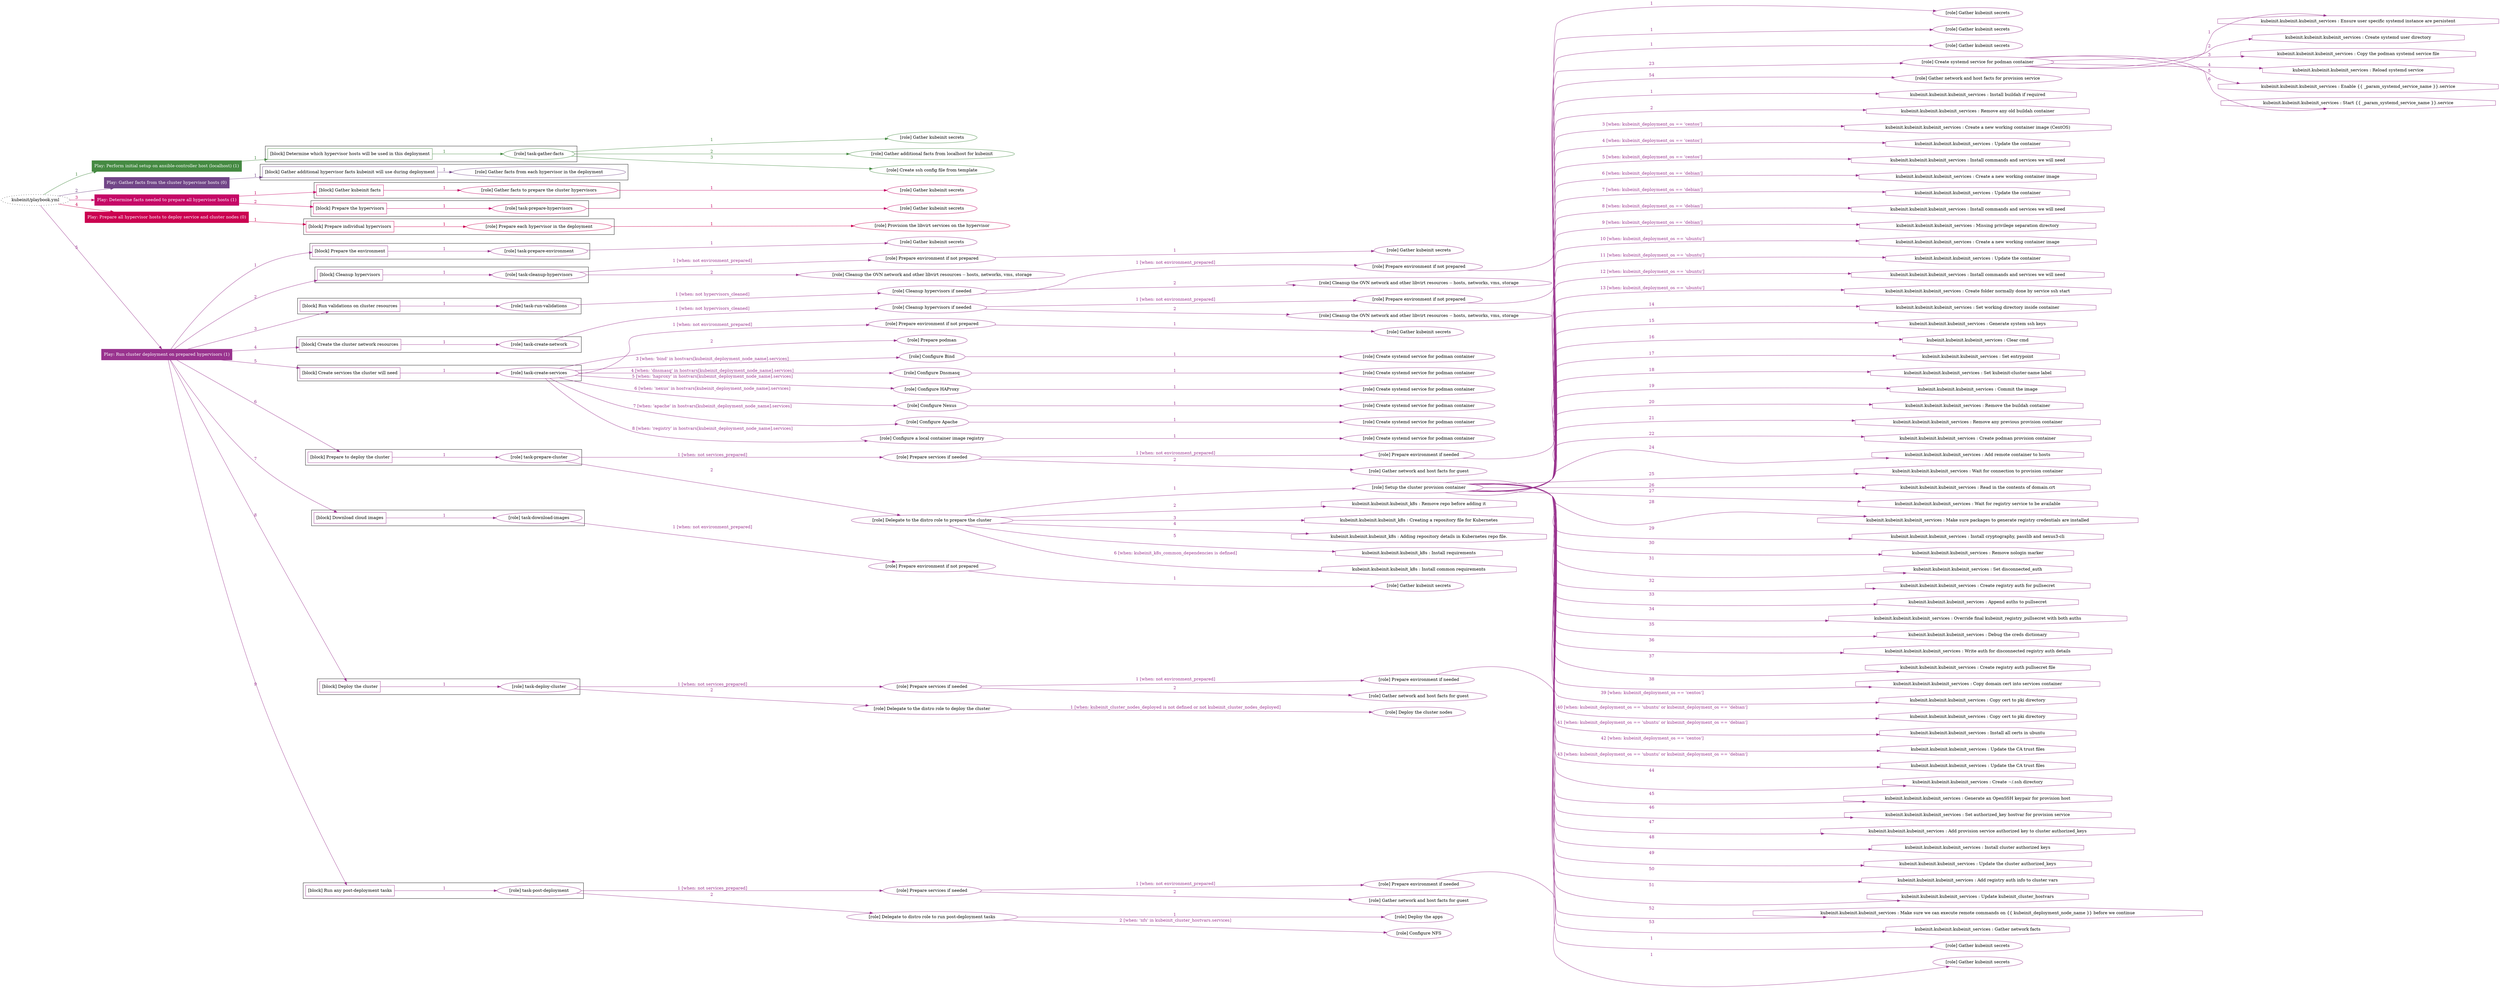 digraph {
	graph [concentrate=true ordering=in rankdir=LR ratio=fill]
	edge [esep=5 sep=10]
	"kubeinit/playbook.yml" [URL="/home/runner/work/kubeinit/kubeinit/kubeinit/playbook.yml" id=playbook_e2edeb5a style=dotted]
	play_bcfaa70c [label="Play: Perform initial setup on ansible-controller host (localhost) (1)" URL="/home/runner/work/kubeinit/kubeinit/kubeinit/playbook.yml" color="#458a42" fontcolor="#ffffff" id=play_bcfaa70c shape=box style=filled tooltip=localhost]
	"kubeinit/playbook.yml" -> play_bcfaa70c [label="1 " color="#458a42" fontcolor="#458a42" id=edge_9eb288ed labeltooltip="1 " tooltip="1 "]
	subgraph "Gather kubeinit secrets" {
		role_4c407be4 [label="[role] Gather kubeinit secrets" URL="/home/runner/.ansible/collections/ansible_collections/kubeinit/kubeinit/roles/kubeinit_prepare/tasks/build_hypervisors_group.yml" color="#458a42" id=role_4c407be4 tooltip="Gather kubeinit secrets"]
	}
	subgraph "Gather additional facts from localhost for kubeinit" {
		role_1c3f25b7 [label="[role] Gather additional facts from localhost for kubeinit" URL="/home/runner/.ansible/collections/ansible_collections/kubeinit/kubeinit/roles/kubeinit_prepare/tasks/build_hypervisors_group.yml" color="#458a42" id=role_1c3f25b7 tooltip="Gather additional facts from localhost for kubeinit"]
	}
	subgraph "Create ssh config file from template" {
		role_b4ddf4f2 [label="[role] Create ssh config file from template" URL="/home/runner/.ansible/collections/ansible_collections/kubeinit/kubeinit/roles/kubeinit_prepare/tasks/build_hypervisors_group.yml" color="#458a42" id=role_b4ddf4f2 tooltip="Create ssh config file from template"]
	}
	subgraph "task-gather-facts" {
		role_09d0ec08 [label="[role] task-gather-facts" URL="/home/runner/work/kubeinit/kubeinit/kubeinit/playbook.yml" color="#458a42" id=role_09d0ec08 tooltip="task-gather-facts"]
		role_09d0ec08 -> role_4c407be4 [label="1 " color="#458a42" fontcolor="#458a42" id=edge_c76483f2 labeltooltip="1 " tooltip="1 "]
		role_09d0ec08 -> role_1c3f25b7 [label="2 " color="#458a42" fontcolor="#458a42" id=edge_b0f9e54c labeltooltip="2 " tooltip="2 "]
		role_09d0ec08 -> role_b4ddf4f2 [label="3 " color="#458a42" fontcolor="#458a42" id=edge_49900875 labeltooltip="3 " tooltip="3 "]
	}
	subgraph "Play: Perform initial setup on ansible-controller host (localhost) (1)" {
		play_bcfaa70c -> block_2a217030 [label=1 color="#458a42" fontcolor="#458a42" id=edge_9aa6e06a labeltooltip=1 tooltip=1]
		subgraph cluster_block_2a217030 {
			block_2a217030 [label="[block] Determine which hypervisor hosts will be used in this deployment" URL="/home/runner/work/kubeinit/kubeinit/kubeinit/playbook.yml" color="#458a42" id=block_2a217030 labeltooltip="Determine which hypervisor hosts will be used in this deployment" shape=box tooltip="Determine which hypervisor hosts will be used in this deployment"]
			block_2a217030 -> role_09d0ec08 [label="1 " color="#458a42" fontcolor="#458a42" id=edge_aa5dd604 labeltooltip="1 " tooltip="1 "]
		}
	}
	play_b82b620b [label="Play: Gather facts from the cluster hypervisor hosts (0)" URL="/home/runner/work/kubeinit/kubeinit/kubeinit/playbook.yml" color="#714587" fontcolor="#ffffff" id=play_b82b620b shape=box style=filled tooltip="Play: Gather facts from the cluster hypervisor hosts (0)"]
	"kubeinit/playbook.yml" -> play_b82b620b [label="2 " color="#714587" fontcolor="#714587" id=edge_ef984d53 labeltooltip="2 " tooltip="2 "]
	subgraph "Gather facts from each hypervisor in the deployment" {
		role_f82deebd [label="[role] Gather facts from each hypervisor in the deployment" URL="/home/runner/work/kubeinit/kubeinit/kubeinit/playbook.yml" color="#714587" id=role_f82deebd tooltip="Gather facts from each hypervisor in the deployment"]
	}
	subgraph "Play: Gather facts from the cluster hypervisor hosts (0)" {
		play_b82b620b -> block_80916ab4 [label=1 color="#714587" fontcolor="#714587" id=edge_6407971c labeltooltip=1 tooltip=1]
		subgraph cluster_block_80916ab4 {
			block_80916ab4 [label="[block] Gather additional hypervisor facts kubeinit will use during deployment" URL="/home/runner/work/kubeinit/kubeinit/kubeinit/playbook.yml" color="#714587" id=block_80916ab4 labeltooltip="Gather additional hypervisor facts kubeinit will use during deployment" shape=box tooltip="Gather additional hypervisor facts kubeinit will use during deployment"]
			block_80916ab4 -> role_f82deebd [label="1 " color="#714587" fontcolor="#714587" id=edge_8d1a16a6 labeltooltip="1 " tooltip="1 "]
		}
	}
	play_cb41aabe [label="Play: Determine facts needed to prepare all hypervisor hosts (1)" URL="/home/runner/work/kubeinit/kubeinit/kubeinit/playbook.yml" color="#c50766" fontcolor="#ffffff" id=play_cb41aabe shape=box style=filled tooltip=localhost]
	"kubeinit/playbook.yml" -> play_cb41aabe [label="3 " color="#c50766" fontcolor="#c50766" id=edge_5cbdf4a1 labeltooltip="3 " tooltip="3 "]
	subgraph "Gather kubeinit secrets" {
		role_a64f4a68 [label="[role] Gather kubeinit secrets" URL="/home/runner/.ansible/collections/ansible_collections/kubeinit/kubeinit/roles/kubeinit_prepare/tasks/gather_kubeinit_facts.yml" color="#c50766" id=role_a64f4a68 tooltip="Gather kubeinit secrets"]
	}
	subgraph "Gather facts to prepare the cluster hypervisors" {
		role_33478a2d [label="[role] Gather facts to prepare the cluster hypervisors" URL="/home/runner/work/kubeinit/kubeinit/kubeinit/playbook.yml" color="#c50766" id=role_33478a2d tooltip="Gather facts to prepare the cluster hypervisors"]
		role_33478a2d -> role_a64f4a68 [label="1 " color="#c50766" fontcolor="#c50766" id=edge_5c3c873a labeltooltip="1 " tooltip="1 "]
	}
	subgraph "Gather kubeinit secrets" {
		role_00a1045e [label="[role] Gather kubeinit secrets" URL="/home/runner/.ansible/collections/ansible_collections/kubeinit/kubeinit/roles/kubeinit_prepare/tasks/gather_kubeinit_facts.yml" color="#c50766" id=role_00a1045e tooltip="Gather kubeinit secrets"]
	}
	subgraph "task-prepare-hypervisors" {
		role_57926470 [label="[role] task-prepare-hypervisors" URL="/home/runner/work/kubeinit/kubeinit/kubeinit/playbook.yml" color="#c50766" id=role_57926470 tooltip="task-prepare-hypervisors"]
		role_57926470 -> role_00a1045e [label="1 " color="#c50766" fontcolor="#c50766" id=edge_aaf532fe labeltooltip="1 " tooltip="1 "]
	}
	subgraph "Play: Determine facts needed to prepare all hypervisor hosts (1)" {
		play_cb41aabe -> block_5ac2e63d [label=1 color="#c50766" fontcolor="#c50766" id=edge_0da058e7 labeltooltip=1 tooltip=1]
		subgraph cluster_block_5ac2e63d {
			block_5ac2e63d [label="[block] Gather kubeinit facts" URL="/home/runner/work/kubeinit/kubeinit/kubeinit/playbook.yml" color="#c50766" id=block_5ac2e63d labeltooltip="Gather kubeinit facts" shape=box tooltip="Gather kubeinit facts"]
			block_5ac2e63d -> role_33478a2d [label="1 " color="#c50766" fontcolor="#c50766" id=edge_95fdee71 labeltooltip="1 " tooltip="1 "]
		}
		play_cb41aabe -> block_de993128 [label=2 color="#c50766" fontcolor="#c50766" id=edge_df65983e labeltooltip=2 tooltip=2]
		subgraph cluster_block_de993128 {
			block_de993128 [label="[block] Prepare the hypervisors" URL="/home/runner/work/kubeinit/kubeinit/kubeinit/playbook.yml" color="#c50766" id=block_de993128 labeltooltip="Prepare the hypervisors" shape=box tooltip="Prepare the hypervisors"]
			block_de993128 -> role_57926470 [label="1 " color="#c50766" fontcolor="#c50766" id=edge_531aae2a labeltooltip="1 " tooltip="1 "]
		}
	}
	play_a898d73a [label="Play: Prepare all hypervisor hosts to deploy service and cluster nodes (0)" URL="/home/runner/work/kubeinit/kubeinit/kubeinit/playbook.yml" color="#cb0150" fontcolor="#ffffff" id=play_a898d73a shape=box style=filled tooltip="Play: Prepare all hypervisor hosts to deploy service and cluster nodes (0)"]
	"kubeinit/playbook.yml" -> play_a898d73a [label="4 " color="#cb0150" fontcolor="#cb0150" id=edge_c170994d labeltooltip="4 " tooltip="4 "]
	subgraph "Provision the libvirt services on the hypervisor" {
		role_6715ce79 [label="[role] Provision the libvirt services on the hypervisor" URL="/home/runner/.ansible/collections/ansible_collections/kubeinit/kubeinit/roles/kubeinit_prepare/tasks/prepare_hypervisor.yml" color="#cb0150" id=role_6715ce79 tooltip="Provision the libvirt services on the hypervisor"]
	}
	subgraph "Prepare each hypervisor in the deployment" {
		role_acf80c25 [label="[role] Prepare each hypervisor in the deployment" URL="/home/runner/work/kubeinit/kubeinit/kubeinit/playbook.yml" color="#cb0150" id=role_acf80c25 tooltip="Prepare each hypervisor in the deployment"]
		role_acf80c25 -> role_6715ce79 [label="1 " color="#cb0150" fontcolor="#cb0150" id=edge_9b6b09a3 labeltooltip="1 " tooltip="1 "]
	}
	subgraph "Play: Prepare all hypervisor hosts to deploy service and cluster nodes (0)" {
		play_a898d73a -> block_edc33ce7 [label=1 color="#cb0150" fontcolor="#cb0150" id=edge_9bda95ce labeltooltip=1 tooltip=1]
		subgraph cluster_block_edc33ce7 {
			block_edc33ce7 [label="[block] Prepare individual hypervisors" URL="/home/runner/work/kubeinit/kubeinit/kubeinit/playbook.yml" color="#cb0150" id=block_edc33ce7 labeltooltip="Prepare individual hypervisors" shape=box tooltip="Prepare individual hypervisors"]
			block_edc33ce7 -> role_acf80c25 [label="1 " color="#cb0150" fontcolor="#cb0150" id=edge_6a89f639 labeltooltip="1 " tooltip="1 "]
		}
	}
	play_701673c8 [label="Play: Run cluster deployment on prepared hypervisors (1)" URL="/home/runner/work/kubeinit/kubeinit/kubeinit/playbook.yml" color="#99338e" fontcolor="#ffffff" id=play_701673c8 shape=box style=filled tooltip=localhost]
	"kubeinit/playbook.yml" -> play_701673c8 [label="5 " color="#99338e" fontcolor="#99338e" id=edge_308091d0 labeltooltip="5 " tooltip="5 "]
	subgraph "Gather kubeinit secrets" {
		role_4bbf46a7 [label="[role] Gather kubeinit secrets" URL="/home/runner/.ansible/collections/ansible_collections/kubeinit/kubeinit/roles/kubeinit_prepare/tasks/gather_kubeinit_facts.yml" color="#99338e" id=role_4bbf46a7 tooltip="Gather kubeinit secrets"]
	}
	subgraph "task-prepare-environment" {
		role_67240aa5 [label="[role] task-prepare-environment" URL="/home/runner/work/kubeinit/kubeinit/kubeinit/playbook.yml" color="#99338e" id=role_67240aa5 tooltip="task-prepare-environment"]
		role_67240aa5 -> role_4bbf46a7 [label="1 " color="#99338e" fontcolor="#99338e" id=edge_1002b25c labeltooltip="1 " tooltip="1 "]
	}
	subgraph "Gather kubeinit secrets" {
		role_ecf33dc9 [label="[role] Gather kubeinit secrets" URL="/home/runner/.ansible/collections/ansible_collections/kubeinit/kubeinit/roles/kubeinit_prepare/tasks/gather_kubeinit_facts.yml" color="#99338e" id=role_ecf33dc9 tooltip="Gather kubeinit secrets"]
	}
	subgraph "Prepare environment if not prepared" {
		role_a60e40bb [label="[role] Prepare environment if not prepared" URL="/home/runner/.ansible/collections/ansible_collections/kubeinit/kubeinit/roles/kubeinit_prepare/tasks/cleanup_hypervisors.yml" color="#99338e" id=role_a60e40bb tooltip="Prepare environment if not prepared"]
		role_a60e40bb -> role_ecf33dc9 [label="1 " color="#99338e" fontcolor="#99338e" id=edge_cfb91311 labeltooltip="1 " tooltip="1 "]
	}
	subgraph "Cleanup the OVN network and other libvirt resources -- hosts, networks, vms, storage" {
		role_4d4e9538 [label="[role] Cleanup the OVN network and other libvirt resources -- hosts, networks, vms, storage" URL="/home/runner/.ansible/collections/ansible_collections/kubeinit/kubeinit/roles/kubeinit_prepare/tasks/cleanup_hypervisors.yml" color="#99338e" id=role_4d4e9538 tooltip="Cleanup the OVN network and other libvirt resources -- hosts, networks, vms, storage"]
	}
	subgraph "task-cleanup-hypervisors" {
		role_cc0c164e [label="[role] task-cleanup-hypervisors" URL="/home/runner/work/kubeinit/kubeinit/kubeinit/playbook.yml" color="#99338e" id=role_cc0c164e tooltip="task-cleanup-hypervisors"]
		role_cc0c164e -> role_a60e40bb [label="1 [when: not environment_prepared]" color="#99338e" fontcolor="#99338e" id=edge_50af6d7c labeltooltip="1 [when: not environment_prepared]" tooltip="1 [when: not environment_prepared]"]
		role_cc0c164e -> role_4d4e9538 [label="2 " color="#99338e" fontcolor="#99338e" id=edge_743c4f6b labeltooltip="2 " tooltip="2 "]
	}
	subgraph "Gather kubeinit secrets" {
		role_c6521e1a [label="[role] Gather kubeinit secrets" URL="/home/runner/.ansible/collections/ansible_collections/kubeinit/kubeinit/roles/kubeinit_prepare/tasks/gather_kubeinit_facts.yml" color="#99338e" id=role_c6521e1a tooltip="Gather kubeinit secrets"]
	}
	subgraph "Prepare environment if not prepared" {
		role_6f5fda3f [label="[role] Prepare environment if not prepared" URL="/home/runner/.ansible/collections/ansible_collections/kubeinit/kubeinit/roles/kubeinit_prepare/tasks/cleanup_hypervisors.yml" color="#99338e" id=role_6f5fda3f tooltip="Prepare environment if not prepared"]
		role_6f5fda3f -> role_c6521e1a [label="1 " color="#99338e" fontcolor="#99338e" id=edge_da1b5731 labeltooltip="1 " tooltip="1 "]
	}
	subgraph "Cleanup the OVN network and other libvirt resources -- hosts, networks, vms, storage" {
		role_1349a492 [label="[role] Cleanup the OVN network and other libvirt resources -- hosts, networks, vms, storage" URL="/home/runner/.ansible/collections/ansible_collections/kubeinit/kubeinit/roles/kubeinit_prepare/tasks/cleanup_hypervisors.yml" color="#99338e" id=role_1349a492 tooltip="Cleanup the OVN network and other libvirt resources -- hosts, networks, vms, storage"]
	}
	subgraph "Cleanup hypervisors if needed" {
		role_845adfa6 [label="[role] Cleanup hypervisors if needed" URL="/home/runner/.ansible/collections/ansible_collections/kubeinit/kubeinit/roles/kubeinit_validations/tasks/main.yml" color="#99338e" id=role_845adfa6 tooltip="Cleanup hypervisors if needed"]
		role_845adfa6 -> role_6f5fda3f [label="1 [when: not environment_prepared]" color="#99338e" fontcolor="#99338e" id=edge_553cbe39 labeltooltip="1 [when: not environment_prepared]" tooltip="1 [when: not environment_prepared]"]
		role_845adfa6 -> role_1349a492 [label="2 " color="#99338e" fontcolor="#99338e" id=edge_e6002f9e labeltooltip="2 " tooltip="2 "]
	}
	subgraph "task-run-validations" {
		role_9f636994 [label="[role] task-run-validations" URL="/home/runner/work/kubeinit/kubeinit/kubeinit/playbook.yml" color="#99338e" id=role_9f636994 tooltip="task-run-validations"]
		role_9f636994 -> role_845adfa6 [label="1 [when: not hypervisors_cleaned]" color="#99338e" fontcolor="#99338e" id=edge_51cb9405 labeltooltip="1 [when: not hypervisors_cleaned]" tooltip="1 [when: not hypervisors_cleaned]"]
	}
	subgraph "Gather kubeinit secrets" {
		role_a7ee5d6c [label="[role] Gather kubeinit secrets" URL="/home/runner/.ansible/collections/ansible_collections/kubeinit/kubeinit/roles/kubeinit_prepare/tasks/gather_kubeinit_facts.yml" color="#99338e" id=role_a7ee5d6c tooltip="Gather kubeinit secrets"]
	}
	subgraph "Prepare environment if not prepared" {
		role_71c668a4 [label="[role] Prepare environment if not prepared" URL="/home/runner/.ansible/collections/ansible_collections/kubeinit/kubeinit/roles/kubeinit_prepare/tasks/cleanup_hypervisors.yml" color="#99338e" id=role_71c668a4 tooltip="Prepare environment if not prepared"]
		role_71c668a4 -> role_a7ee5d6c [label="1 " color="#99338e" fontcolor="#99338e" id=edge_c8af03b5 labeltooltip="1 " tooltip="1 "]
	}
	subgraph "Cleanup the OVN network and other libvirt resources -- hosts, networks, vms, storage" {
		role_3db850b7 [label="[role] Cleanup the OVN network and other libvirt resources -- hosts, networks, vms, storage" URL="/home/runner/.ansible/collections/ansible_collections/kubeinit/kubeinit/roles/kubeinit_prepare/tasks/cleanup_hypervisors.yml" color="#99338e" id=role_3db850b7 tooltip="Cleanup the OVN network and other libvirt resources -- hosts, networks, vms, storage"]
	}
	subgraph "Cleanup hypervisors if needed" {
		role_98bc3e6d [label="[role] Cleanup hypervisors if needed" URL="/home/runner/.ansible/collections/ansible_collections/kubeinit/kubeinit/roles/kubeinit_libvirt/tasks/create_network.yml" color="#99338e" id=role_98bc3e6d tooltip="Cleanup hypervisors if needed"]
		role_98bc3e6d -> role_71c668a4 [label="1 [when: not environment_prepared]" color="#99338e" fontcolor="#99338e" id=edge_7b3321b9 labeltooltip="1 [when: not environment_prepared]" tooltip="1 [when: not environment_prepared]"]
		role_98bc3e6d -> role_3db850b7 [label="2 " color="#99338e" fontcolor="#99338e" id=edge_f6476e2b labeltooltip="2 " tooltip="2 "]
	}
	subgraph "task-create-network" {
		role_9e8bc47f [label="[role] task-create-network" URL="/home/runner/work/kubeinit/kubeinit/kubeinit/playbook.yml" color="#99338e" id=role_9e8bc47f tooltip="task-create-network"]
		role_9e8bc47f -> role_98bc3e6d [label="1 [when: not hypervisors_cleaned]" color="#99338e" fontcolor="#99338e" id=edge_511b30e5 labeltooltip="1 [when: not hypervisors_cleaned]" tooltip="1 [when: not hypervisors_cleaned]"]
	}
	subgraph "Gather kubeinit secrets" {
		role_1a517c78 [label="[role] Gather kubeinit secrets" URL="/home/runner/.ansible/collections/ansible_collections/kubeinit/kubeinit/roles/kubeinit_prepare/tasks/gather_kubeinit_facts.yml" color="#99338e" id=role_1a517c78 tooltip="Gather kubeinit secrets"]
	}
	subgraph "Prepare environment if not prepared" {
		role_13f8ee68 [label="[role] Prepare environment if not prepared" URL="/home/runner/.ansible/collections/ansible_collections/kubeinit/kubeinit/roles/kubeinit_services/tasks/main.yml" color="#99338e" id=role_13f8ee68 tooltip="Prepare environment if not prepared"]
		role_13f8ee68 -> role_1a517c78 [label="1 " color="#99338e" fontcolor="#99338e" id=edge_7f78538b labeltooltip="1 " tooltip="1 "]
	}
	subgraph "Prepare podman" {
		role_54775d99 [label="[role] Prepare podman" URL="/home/runner/.ansible/collections/ansible_collections/kubeinit/kubeinit/roles/kubeinit_services/tasks/00_create_service_pod.yml" color="#99338e" id=role_54775d99 tooltip="Prepare podman"]
	}
	subgraph "Create systemd service for podman container" {
		role_79be8937 [label="[role] Create systemd service for podman container" URL="/home/runner/.ansible/collections/ansible_collections/kubeinit/kubeinit/roles/kubeinit_bind/tasks/main.yml" color="#99338e" id=role_79be8937 tooltip="Create systemd service for podman container"]
	}
	subgraph "Configure Bind" {
		role_602e0a15 [label="[role] Configure Bind" URL="/home/runner/.ansible/collections/ansible_collections/kubeinit/kubeinit/roles/kubeinit_services/tasks/start_services_containers.yml" color="#99338e" id=role_602e0a15 tooltip="Configure Bind"]
		role_602e0a15 -> role_79be8937 [label="1 " color="#99338e" fontcolor="#99338e" id=edge_3e341efe labeltooltip="1 " tooltip="1 "]
	}
	subgraph "Create systemd service for podman container" {
		role_9cb35ed6 [label="[role] Create systemd service for podman container" URL="/home/runner/.ansible/collections/ansible_collections/kubeinit/kubeinit/roles/kubeinit_dnsmasq/tasks/main.yml" color="#99338e" id=role_9cb35ed6 tooltip="Create systemd service for podman container"]
	}
	subgraph "Configure Dnsmasq" {
		role_336ca14d [label="[role] Configure Dnsmasq" URL="/home/runner/.ansible/collections/ansible_collections/kubeinit/kubeinit/roles/kubeinit_services/tasks/start_services_containers.yml" color="#99338e" id=role_336ca14d tooltip="Configure Dnsmasq"]
		role_336ca14d -> role_9cb35ed6 [label="1 " color="#99338e" fontcolor="#99338e" id=edge_cdb73174 labeltooltip="1 " tooltip="1 "]
	}
	subgraph "Create systemd service for podman container" {
		role_fb4c5f31 [label="[role] Create systemd service for podman container" URL="/home/runner/.ansible/collections/ansible_collections/kubeinit/kubeinit/roles/kubeinit_haproxy/tasks/main.yml" color="#99338e" id=role_fb4c5f31 tooltip="Create systemd service for podman container"]
	}
	subgraph "Configure HAProxy" {
		role_68acd14c [label="[role] Configure HAProxy" URL="/home/runner/.ansible/collections/ansible_collections/kubeinit/kubeinit/roles/kubeinit_services/tasks/start_services_containers.yml" color="#99338e" id=role_68acd14c tooltip="Configure HAProxy"]
		role_68acd14c -> role_fb4c5f31 [label="1 " color="#99338e" fontcolor="#99338e" id=edge_70ca1b01 labeltooltip="1 " tooltip="1 "]
	}
	subgraph "Create systemd service for podman container" {
		role_e5ff9b7e [label="[role] Create systemd service for podman container" URL="/home/runner/.ansible/collections/ansible_collections/kubeinit/kubeinit/roles/kubeinit_nexus/tasks/main.yml" color="#99338e" id=role_e5ff9b7e tooltip="Create systemd service for podman container"]
	}
	subgraph "Configure Nexus" {
		role_15ae22bb [label="[role] Configure Nexus" URL="/home/runner/.ansible/collections/ansible_collections/kubeinit/kubeinit/roles/kubeinit_services/tasks/start_services_containers.yml" color="#99338e" id=role_15ae22bb tooltip="Configure Nexus"]
		role_15ae22bb -> role_e5ff9b7e [label="1 " color="#99338e" fontcolor="#99338e" id=edge_f3183ea1 labeltooltip="1 " tooltip="1 "]
	}
	subgraph "Create systemd service for podman container" {
		role_040bc56e [label="[role] Create systemd service for podman container" URL="/home/runner/.ansible/collections/ansible_collections/kubeinit/kubeinit/roles/kubeinit_apache/tasks/main.yml" color="#99338e" id=role_040bc56e tooltip="Create systemd service for podman container"]
	}
	subgraph "Configure Apache" {
		role_2de2fff3 [label="[role] Configure Apache" URL="/home/runner/.ansible/collections/ansible_collections/kubeinit/kubeinit/roles/kubeinit_services/tasks/start_services_containers.yml" color="#99338e" id=role_2de2fff3 tooltip="Configure Apache"]
		role_2de2fff3 -> role_040bc56e [label="1 " color="#99338e" fontcolor="#99338e" id=edge_a3105be4 labeltooltip="1 " tooltip="1 "]
	}
	subgraph "Create systemd service for podman container" {
		role_14ccfb35 [label="[role] Create systemd service for podman container" URL="/home/runner/.ansible/collections/ansible_collections/kubeinit/kubeinit/roles/kubeinit_registry/tasks/main.yml" color="#99338e" id=role_14ccfb35 tooltip="Create systemd service for podman container"]
	}
	subgraph "Configure a local container image registry" {
		role_e04d75bd [label="[role] Configure a local container image registry" URL="/home/runner/.ansible/collections/ansible_collections/kubeinit/kubeinit/roles/kubeinit_services/tasks/start_services_containers.yml" color="#99338e" id=role_e04d75bd tooltip="Configure a local container image registry"]
		role_e04d75bd -> role_14ccfb35 [label="1 " color="#99338e" fontcolor="#99338e" id=edge_d60c2aa8 labeltooltip="1 " tooltip="1 "]
	}
	subgraph "task-create-services" {
		role_930a4931 [label="[role] task-create-services" URL="/home/runner/work/kubeinit/kubeinit/kubeinit/playbook.yml" color="#99338e" id=role_930a4931 tooltip="task-create-services"]
		role_930a4931 -> role_13f8ee68 [label="1 [when: not environment_prepared]" color="#99338e" fontcolor="#99338e" id=edge_217f0165 labeltooltip="1 [when: not environment_prepared]" tooltip="1 [when: not environment_prepared]"]
		role_930a4931 -> role_54775d99 [label="2 " color="#99338e" fontcolor="#99338e" id=edge_dac5dcf4 labeltooltip="2 " tooltip="2 "]
		role_930a4931 -> role_602e0a15 [label="3 [when: 'bind' in hostvars[kubeinit_deployment_node_name].services]" color="#99338e" fontcolor="#99338e" id=edge_88cfe699 labeltooltip="3 [when: 'bind' in hostvars[kubeinit_deployment_node_name].services]" tooltip="3 [when: 'bind' in hostvars[kubeinit_deployment_node_name].services]"]
		role_930a4931 -> role_336ca14d [label="4 [when: 'dnsmasq' in hostvars[kubeinit_deployment_node_name].services]" color="#99338e" fontcolor="#99338e" id=edge_5b6c346f labeltooltip="4 [when: 'dnsmasq' in hostvars[kubeinit_deployment_node_name].services]" tooltip="4 [when: 'dnsmasq' in hostvars[kubeinit_deployment_node_name].services]"]
		role_930a4931 -> role_68acd14c [label="5 [when: 'haproxy' in hostvars[kubeinit_deployment_node_name].services]" color="#99338e" fontcolor="#99338e" id=edge_5d075d1b labeltooltip="5 [when: 'haproxy' in hostvars[kubeinit_deployment_node_name].services]" tooltip="5 [when: 'haproxy' in hostvars[kubeinit_deployment_node_name].services]"]
		role_930a4931 -> role_15ae22bb [label="6 [when: 'nexus' in hostvars[kubeinit_deployment_node_name].services]" color="#99338e" fontcolor="#99338e" id=edge_9cd0fa2a labeltooltip="6 [when: 'nexus' in hostvars[kubeinit_deployment_node_name].services]" tooltip="6 [when: 'nexus' in hostvars[kubeinit_deployment_node_name].services]"]
		role_930a4931 -> role_2de2fff3 [label="7 [when: 'apache' in hostvars[kubeinit_deployment_node_name].services]" color="#99338e" fontcolor="#99338e" id=edge_ed32af6f labeltooltip="7 [when: 'apache' in hostvars[kubeinit_deployment_node_name].services]" tooltip="7 [when: 'apache' in hostvars[kubeinit_deployment_node_name].services]"]
		role_930a4931 -> role_e04d75bd [label="8 [when: 'registry' in hostvars[kubeinit_deployment_node_name].services]" color="#99338e" fontcolor="#99338e" id=edge_0f8acfc0 labeltooltip="8 [when: 'registry' in hostvars[kubeinit_deployment_node_name].services]" tooltip="8 [when: 'registry' in hostvars[kubeinit_deployment_node_name].services]"]
	}
	subgraph "Gather kubeinit secrets" {
		role_5c0b7c54 [label="[role] Gather kubeinit secrets" URL="/home/runner/.ansible/collections/ansible_collections/kubeinit/kubeinit/roles/kubeinit_prepare/tasks/gather_kubeinit_facts.yml" color="#99338e" id=role_5c0b7c54 tooltip="Gather kubeinit secrets"]
	}
	subgraph "Prepare environment if needed" {
		role_fe5e641d [label="[role] Prepare environment if needed" URL="/home/runner/.ansible/collections/ansible_collections/kubeinit/kubeinit/roles/kubeinit_services/tasks/prepare_services.yml" color="#99338e" id=role_fe5e641d tooltip="Prepare environment if needed"]
		role_fe5e641d -> role_5c0b7c54 [label="1 " color="#99338e" fontcolor="#99338e" id=edge_b0a4ebfe labeltooltip="1 " tooltip="1 "]
	}
	subgraph "Gather network and host facts for guest" {
		role_cbc0036d [label="[role] Gather network and host facts for guest" URL="/home/runner/.ansible/collections/ansible_collections/kubeinit/kubeinit/roles/kubeinit_services/tasks/prepare_services.yml" color="#99338e" id=role_cbc0036d tooltip="Gather network and host facts for guest"]
	}
	subgraph "Prepare services if needed" {
		role_c3b1ae45 [label="[role] Prepare services if needed" URL="/home/runner/.ansible/collections/ansible_collections/kubeinit/kubeinit/roles/kubeinit_prepare/tasks/prepare_cluster.yml" color="#99338e" id=role_c3b1ae45 tooltip="Prepare services if needed"]
		role_c3b1ae45 -> role_fe5e641d [label="1 [when: not environment_prepared]" color="#99338e" fontcolor="#99338e" id=edge_46f262e9 labeltooltip="1 [when: not environment_prepared]" tooltip="1 [when: not environment_prepared]"]
		role_c3b1ae45 -> role_cbc0036d [label="2 " color="#99338e" fontcolor="#99338e" id=edge_222e83aa labeltooltip="2 " tooltip="2 "]
	}
	subgraph "Create systemd service for podman container" {
		role_5bb251ee [label="[role] Create systemd service for podman container" URL="/home/runner/.ansible/collections/ansible_collections/kubeinit/kubeinit/roles/kubeinit_services/tasks/create_provision_container.yml" color="#99338e" id=role_5bb251ee tooltip="Create systemd service for podman container"]
		task_a7d74c61 [label="kubeinit.kubeinit.kubeinit_services : Ensure user specific systemd instance are persistent" URL="/home/runner/.ansible/collections/ansible_collections/kubeinit/kubeinit/roles/kubeinit_services/tasks/create_managed_service.yml" color="#99338e" id=task_a7d74c61 shape=octagon tooltip="kubeinit.kubeinit.kubeinit_services : Ensure user specific systemd instance are persistent"]
		role_5bb251ee -> task_a7d74c61 [label="1 " color="#99338e" fontcolor="#99338e" id=edge_443eb10f labeltooltip="1 " tooltip="1 "]
		task_82856b57 [label="kubeinit.kubeinit.kubeinit_services : Create systemd user directory" URL="/home/runner/.ansible/collections/ansible_collections/kubeinit/kubeinit/roles/kubeinit_services/tasks/create_managed_service.yml" color="#99338e" id=task_82856b57 shape=octagon tooltip="kubeinit.kubeinit.kubeinit_services : Create systemd user directory"]
		role_5bb251ee -> task_82856b57 [label="2 " color="#99338e" fontcolor="#99338e" id=edge_4ed808c6 labeltooltip="2 " tooltip="2 "]
		task_525eb4ba [label="kubeinit.kubeinit.kubeinit_services : Copy the podman systemd service file" URL="/home/runner/.ansible/collections/ansible_collections/kubeinit/kubeinit/roles/kubeinit_services/tasks/create_managed_service.yml" color="#99338e" id=task_525eb4ba shape=octagon tooltip="kubeinit.kubeinit.kubeinit_services : Copy the podman systemd service file"]
		role_5bb251ee -> task_525eb4ba [label="3 " color="#99338e" fontcolor="#99338e" id=edge_364743c8 labeltooltip="3 " tooltip="3 "]
		task_fa706954 [label="kubeinit.kubeinit.kubeinit_services : Reload systemd service" URL="/home/runner/.ansible/collections/ansible_collections/kubeinit/kubeinit/roles/kubeinit_services/tasks/create_managed_service.yml" color="#99338e" id=task_fa706954 shape=octagon tooltip="kubeinit.kubeinit.kubeinit_services : Reload systemd service"]
		role_5bb251ee -> task_fa706954 [label="4 " color="#99338e" fontcolor="#99338e" id=edge_f085d409 labeltooltip="4 " tooltip="4 "]
		task_fe1aea07 [label="kubeinit.kubeinit.kubeinit_services : Enable {{ _param_systemd_service_name }}.service" URL="/home/runner/.ansible/collections/ansible_collections/kubeinit/kubeinit/roles/kubeinit_services/tasks/create_managed_service.yml" color="#99338e" id=task_fe1aea07 shape=octagon tooltip="kubeinit.kubeinit.kubeinit_services : Enable {{ _param_systemd_service_name }}.service"]
		role_5bb251ee -> task_fe1aea07 [label="5 " color="#99338e" fontcolor="#99338e" id=edge_fe70da83 labeltooltip="5 " tooltip="5 "]
		task_eedaa0f4 [label="kubeinit.kubeinit.kubeinit_services : Start {{ _param_systemd_service_name }}.service" URL="/home/runner/.ansible/collections/ansible_collections/kubeinit/kubeinit/roles/kubeinit_services/tasks/create_managed_service.yml" color="#99338e" id=task_eedaa0f4 shape=octagon tooltip="kubeinit.kubeinit.kubeinit_services : Start {{ _param_systemd_service_name }}.service"]
		role_5bb251ee -> task_eedaa0f4 [label="6 " color="#99338e" fontcolor="#99338e" id=edge_cb82eebe labeltooltip="6 " tooltip="6 "]
	}
	subgraph "Gather network and host facts for provision service" {
		role_2838d5ca [label="[role] Gather network and host facts for provision service" URL="/home/runner/.ansible/collections/ansible_collections/kubeinit/kubeinit/roles/kubeinit_services/tasks/create_provision_container.yml" color="#99338e" id=role_2838d5ca tooltip="Gather network and host facts for provision service"]
	}
	subgraph "Setup the cluster provision container" {
		role_96029e8f [label="[role] Setup the cluster provision container" URL="/home/runner/.ansible/collections/ansible_collections/kubeinit/kubeinit/roles/kubeinit_k8s/tasks/prepare_cluster.yml" color="#99338e" id=role_96029e8f tooltip="Setup the cluster provision container"]
		task_6efae986 [label="kubeinit.kubeinit.kubeinit_services : Install buildah if required" URL="/home/runner/.ansible/collections/ansible_collections/kubeinit/kubeinit/roles/kubeinit_services/tasks/create_provision_container.yml" color="#99338e" id=task_6efae986 shape=octagon tooltip="kubeinit.kubeinit.kubeinit_services : Install buildah if required"]
		role_96029e8f -> task_6efae986 [label="1 " color="#99338e" fontcolor="#99338e" id=edge_0603dbd6 labeltooltip="1 " tooltip="1 "]
		task_8b6909e6 [label="kubeinit.kubeinit.kubeinit_services : Remove any old buildah container" URL="/home/runner/.ansible/collections/ansible_collections/kubeinit/kubeinit/roles/kubeinit_services/tasks/create_provision_container.yml" color="#99338e" id=task_8b6909e6 shape=octagon tooltip="kubeinit.kubeinit.kubeinit_services : Remove any old buildah container"]
		role_96029e8f -> task_8b6909e6 [label="2 " color="#99338e" fontcolor="#99338e" id=edge_1a284ee7 labeltooltip="2 " tooltip="2 "]
		task_9f1d76fc [label="kubeinit.kubeinit.kubeinit_services : Create a new working container image (CentOS)" URL="/home/runner/.ansible/collections/ansible_collections/kubeinit/kubeinit/roles/kubeinit_services/tasks/create_provision_container.yml" color="#99338e" id=task_9f1d76fc shape=octagon tooltip="kubeinit.kubeinit.kubeinit_services : Create a new working container image (CentOS)"]
		role_96029e8f -> task_9f1d76fc [label="3 [when: kubeinit_deployment_os == 'centos']" color="#99338e" fontcolor="#99338e" id=edge_9b740045 labeltooltip="3 [when: kubeinit_deployment_os == 'centos']" tooltip="3 [when: kubeinit_deployment_os == 'centos']"]
		task_f4bcf5ff [label="kubeinit.kubeinit.kubeinit_services : Update the container" URL="/home/runner/.ansible/collections/ansible_collections/kubeinit/kubeinit/roles/kubeinit_services/tasks/create_provision_container.yml" color="#99338e" id=task_f4bcf5ff shape=octagon tooltip="kubeinit.kubeinit.kubeinit_services : Update the container"]
		role_96029e8f -> task_f4bcf5ff [label="4 [when: kubeinit_deployment_os == 'centos']" color="#99338e" fontcolor="#99338e" id=edge_76890e98 labeltooltip="4 [when: kubeinit_deployment_os == 'centos']" tooltip="4 [when: kubeinit_deployment_os == 'centos']"]
		task_782c89e9 [label="kubeinit.kubeinit.kubeinit_services : Install commands and services we will need" URL="/home/runner/.ansible/collections/ansible_collections/kubeinit/kubeinit/roles/kubeinit_services/tasks/create_provision_container.yml" color="#99338e" id=task_782c89e9 shape=octagon tooltip="kubeinit.kubeinit.kubeinit_services : Install commands and services we will need"]
		role_96029e8f -> task_782c89e9 [label="5 [when: kubeinit_deployment_os == 'centos']" color="#99338e" fontcolor="#99338e" id=edge_3014e369 labeltooltip="5 [when: kubeinit_deployment_os == 'centos']" tooltip="5 [when: kubeinit_deployment_os == 'centos']"]
		task_633c2750 [label="kubeinit.kubeinit.kubeinit_services : Create a new working container image" URL="/home/runner/.ansible/collections/ansible_collections/kubeinit/kubeinit/roles/kubeinit_services/tasks/create_provision_container.yml" color="#99338e" id=task_633c2750 shape=octagon tooltip="kubeinit.kubeinit.kubeinit_services : Create a new working container image"]
		role_96029e8f -> task_633c2750 [label="6 [when: kubeinit_deployment_os == 'debian']" color="#99338e" fontcolor="#99338e" id=edge_1147ea3e labeltooltip="6 [when: kubeinit_deployment_os == 'debian']" tooltip="6 [when: kubeinit_deployment_os == 'debian']"]
		task_8dc2bbec [label="kubeinit.kubeinit.kubeinit_services : Update the container" URL="/home/runner/.ansible/collections/ansible_collections/kubeinit/kubeinit/roles/kubeinit_services/tasks/create_provision_container.yml" color="#99338e" id=task_8dc2bbec shape=octagon tooltip="kubeinit.kubeinit.kubeinit_services : Update the container"]
		role_96029e8f -> task_8dc2bbec [label="7 [when: kubeinit_deployment_os == 'debian']" color="#99338e" fontcolor="#99338e" id=edge_b21f0f8d labeltooltip="7 [when: kubeinit_deployment_os == 'debian']" tooltip="7 [when: kubeinit_deployment_os == 'debian']"]
		task_7ae84f5d [label="kubeinit.kubeinit.kubeinit_services : Install commands and services we will need" URL="/home/runner/.ansible/collections/ansible_collections/kubeinit/kubeinit/roles/kubeinit_services/tasks/create_provision_container.yml" color="#99338e" id=task_7ae84f5d shape=octagon tooltip="kubeinit.kubeinit.kubeinit_services : Install commands and services we will need"]
		role_96029e8f -> task_7ae84f5d [label="8 [when: kubeinit_deployment_os == 'debian']" color="#99338e" fontcolor="#99338e" id=edge_37fa03e3 labeltooltip="8 [when: kubeinit_deployment_os == 'debian']" tooltip="8 [when: kubeinit_deployment_os == 'debian']"]
		task_a6313d7f [label="kubeinit.kubeinit.kubeinit_services : Missing privilege separation directory" URL="/home/runner/.ansible/collections/ansible_collections/kubeinit/kubeinit/roles/kubeinit_services/tasks/create_provision_container.yml" color="#99338e" id=task_a6313d7f shape=octagon tooltip="kubeinit.kubeinit.kubeinit_services : Missing privilege separation directory"]
		role_96029e8f -> task_a6313d7f [label="9 [when: kubeinit_deployment_os == 'debian']" color="#99338e" fontcolor="#99338e" id=edge_1a7437ad labeltooltip="9 [when: kubeinit_deployment_os == 'debian']" tooltip="9 [when: kubeinit_deployment_os == 'debian']"]
		task_ed9d3190 [label="kubeinit.kubeinit.kubeinit_services : Create a new working container image" URL="/home/runner/.ansible/collections/ansible_collections/kubeinit/kubeinit/roles/kubeinit_services/tasks/create_provision_container.yml" color="#99338e" id=task_ed9d3190 shape=octagon tooltip="kubeinit.kubeinit.kubeinit_services : Create a new working container image"]
		role_96029e8f -> task_ed9d3190 [label="10 [when: kubeinit_deployment_os == 'ubuntu']" color="#99338e" fontcolor="#99338e" id=edge_01a92674 labeltooltip="10 [when: kubeinit_deployment_os == 'ubuntu']" tooltip="10 [when: kubeinit_deployment_os == 'ubuntu']"]
		task_5a765e19 [label="kubeinit.kubeinit.kubeinit_services : Update the container" URL="/home/runner/.ansible/collections/ansible_collections/kubeinit/kubeinit/roles/kubeinit_services/tasks/create_provision_container.yml" color="#99338e" id=task_5a765e19 shape=octagon tooltip="kubeinit.kubeinit.kubeinit_services : Update the container"]
		role_96029e8f -> task_5a765e19 [label="11 [when: kubeinit_deployment_os == 'ubuntu']" color="#99338e" fontcolor="#99338e" id=edge_f03e145b labeltooltip="11 [when: kubeinit_deployment_os == 'ubuntu']" tooltip="11 [when: kubeinit_deployment_os == 'ubuntu']"]
		task_16e1e505 [label="kubeinit.kubeinit.kubeinit_services : Install commands and services we will need" URL="/home/runner/.ansible/collections/ansible_collections/kubeinit/kubeinit/roles/kubeinit_services/tasks/create_provision_container.yml" color="#99338e" id=task_16e1e505 shape=octagon tooltip="kubeinit.kubeinit.kubeinit_services : Install commands and services we will need"]
		role_96029e8f -> task_16e1e505 [label="12 [when: kubeinit_deployment_os == 'ubuntu']" color="#99338e" fontcolor="#99338e" id=edge_2a2ec4b2 labeltooltip="12 [when: kubeinit_deployment_os == 'ubuntu']" tooltip="12 [when: kubeinit_deployment_os == 'ubuntu']"]
		task_8fa8271a [label="kubeinit.kubeinit.kubeinit_services : Create folder normally done by service ssh start" URL="/home/runner/.ansible/collections/ansible_collections/kubeinit/kubeinit/roles/kubeinit_services/tasks/create_provision_container.yml" color="#99338e" id=task_8fa8271a shape=octagon tooltip="kubeinit.kubeinit.kubeinit_services : Create folder normally done by service ssh start"]
		role_96029e8f -> task_8fa8271a [label="13 [when: kubeinit_deployment_os == 'ubuntu']" color="#99338e" fontcolor="#99338e" id=edge_2d2a6a0c labeltooltip="13 [when: kubeinit_deployment_os == 'ubuntu']" tooltip="13 [when: kubeinit_deployment_os == 'ubuntu']"]
		task_dbe83d75 [label="kubeinit.kubeinit.kubeinit_services : Set working directory inside container" URL="/home/runner/.ansible/collections/ansible_collections/kubeinit/kubeinit/roles/kubeinit_services/tasks/create_provision_container.yml" color="#99338e" id=task_dbe83d75 shape=octagon tooltip="kubeinit.kubeinit.kubeinit_services : Set working directory inside container"]
		role_96029e8f -> task_dbe83d75 [label="14 " color="#99338e" fontcolor="#99338e" id=edge_af9394f9 labeltooltip="14 " tooltip="14 "]
		task_7c6f2295 [label="kubeinit.kubeinit.kubeinit_services : Generate system ssh keys" URL="/home/runner/.ansible/collections/ansible_collections/kubeinit/kubeinit/roles/kubeinit_services/tasks/create_provision_container.yml" color="#99338e" id=task_7c6f2295 shape=octagon tooltip="kubeinit.kubeinit.kubeinit_services : Generate system ssh keys"]
		role_96029e8f -> task_7c6f2295 [label="15 " color="#99338e" fontcolor="#99338e" id=edge_ef58220a labeltooltip="15 " tooltip="15 "]
		task_82334404 [label="kubeinit.kubeinit.kubeinit_services : Clear cmd" URL="/home/runner/.ansible/collections/ansible_collections/kubeinit/kubeinit/roles/kubeinit_services/tasks/create_provision_container.yml" color="#99338e" id=task_82334404 shape=octagon tooltip="kubeinit.kubeinit.kubeinit_services : Clear cmd"]
		role_96029e8f -> task_82334404 [label="16 " color="#99338e" fontcolor="#99338e" id=edge_90b452c5 labeltooltip="16 " tooltip="16 "]
		task_c8e77513 [label="kubeinit.kubeinit.kubeinit_services : Set entrypoint" URL="/home/runner/.ansible/collections/ansible_collections/kubeinit/kubeinit/roles/kubeinit_services/tasks/create_provision_container.yml" color="#99338e" id=task_c8e77513 shape=octagon tooltip="kubeinit.kubeinit.kubeinit_services : Set entrypoint"]
		role_96029e8f -> task_c8e77513 [label="17 " color="#99338e" fontcolor="#99338e" id=edge_60db64d0 labeltooltip="17 " tooltip="17 "]
		task_b8fdb8c3 [label="kubeinit.kubeinit.kubeinit_services : Set kubeinit-cluster-name label" URL="/home/runner/.ansible/collections/ansible_collections/kubeinit/kubeinit/roles/kubeinit_services/tasks/create_provision_container.yml" color="#99338e" id=task_b8fdb8c3 shape=octagon tooltip="kubeinit.kubeinit.kubeinit_services : Set kubeinit-cluster-name label"]
		role_96029e8f -> task_b8fdb8c3 [label="18 " color="#99338e" fontcolor="#99338e" id=edge_7fbe9d73 labeltooltip="18 " tooltip="18 "]
		task_e0b7c06c [label="kubeinit.kubeinit.kubeinit_services : Commit the image" URL="/home/runner/.ansible/collections/ansible_collections/kubeinit/kubeinit/roles/kubeinit_services/tasks/create_provision_container.yml" color="#99338e" id=task_e0b7c06c shape=octagon tooltip="kubeinit.kubeinit.kubeinit_services : Commit the image"]
		role_96029e8f -> task_e0b7c06c [label="19 " color="#99338e" fontcolor="#99338e" id=edge_0b4c4848 labeltooltip="19 " tooltip="19 "]
		task_8beb7c64 [label="kubeinit.kubeinit.kubeinit_services : Remove the buildah container" URL="/home/runner/.ansible/collections/ansible_collections/kubeinit/kubeinit/roles/kubeinit_services/tasks/create_provision_container.yml" color="#99338e" id=task_8beb7c64 shape=octagon tooltip="kubeinit.kubeinit.kubeinit_services : Remove the buildah container"]
		role_96029e8f -> task_8beb7c64 [label="20 " color="#99338e" fontcolor="#99338e" id=edge_58cd9d1c labeltooltip="20 " tooltip="20 "]
		task_b9848bf2 [label="kubeinit.kubeinit.kubeinit_services : Remove any previous provision container" URL="/home/runner/.ansible/collections/ansible_collections/kubeinit/kubeinit/roles/kubeinit_services/tasks/create_provision_container.yml" color="#99338e" id=task_b9848bf2 shape=octagon tooltip="kubeinit.kubeinit.kubeinit_services : Remove any previous provision container"]
		role_96029e8f -> task_b9848bf2 [label="21 " color="#99338e" fontcolor="#99338e" id=edge_d034c7c8 labeltooltip="21 " tooltip="21 "]
		task_55034750 [label="kubeinit.kubeinit.kubeinit_services : Create podman provision container" URL="/home/runner/.ansible/collections/ansible_collections/kubeinit/kubeinit/roles/kubeinit_services/tasks/create_provision_container.yml" color="#99338e" id=task_55034750 shape=octagon tooltip="kubeinit.kubeinit.kubeinit_services : Create podman provision container"]
		role_96029e8f -> task_55034750 [label="22 " color="#99338e" fontcolor="#99338e" id=edge_c132908b labeltooltip="22 " tooltip="22 "]
		role_96029e8f -> role_5bb251ee [label="23 " color="#99338e" fontcolor="#99338e" id=edge_e39242bb labeltooltip="23 " tooltip="23 "]
		task_b1d77227 [label="kubeinit.kubeinit.kubeinit_services : Add remote container to hosts" URL="/home/runner/.ansible/collections/ansible_collections/kubeinit/kubeinit/roles/kubeinit_services/tasks/create_provision_container.yml" color="#99338e" id=task_b1d77227 shape=octagon tooltip="kubeinit.kubeinit.kubeinit_services : Add remote container to hosts"]
		role_96029e8f -> task_b1d77227 [label="24 " color="#99338e" fontcolor="#99338e" id=edge_d1e05bfc labeltooltip="24 " tooltip="24 "]
		task_1beeb318 [label="kubeinit.kubeinit.kubeinit_services : Wait for connection to provision container" URL="/home/runner/.ansible/collections/ansible_collections/kubeinit/kubeinit/roles/kubeinit_services/tasks/create_provision_container.yml" color="#99338e" id=task_1beeb318 shape=octagon tooltip="kubeinit.kubeinit.kubeinit_services : Wait for connection to provision container"]
		role_96029e8f -> task_1beeb318 [label="25 " color="#99338e" fontcolor="#99338e" id=edge_59c4fdeb labeltooltip="25 " tooltip="25 "]
		task_052c6d60 [label="kubeinit.kubeinit.kubeinit_services : Read in the contents of domain.crt" URL="/home/runner/.ansible/collections/ansible_collections/kubeinit/kubeinit/roles/kubeinit_services/tasks/create_provision_container.yml" color="#99338e" id=task_052c6d60 shape=octagon tooltip="kubeinit.kubeinit.kubeinit_services : Read in the contents of domain.crt"]
		role_96029e8f -> task_052c6d60 [label="26 " color="#99338e" fontcolor="#99338e" id=edge_7a69b825 labeltooltip="26 " tooltip="26 "]
		task_fd9c2604 [label="kubeinit.kubeinit.kubeinit_services : Wait for registry service to be available" URL="/home/runner/.ansible/collections/ansible_collections/kubeinit/kubeinit/roles/kubeinit_services/tasks/create_provision_container.yml" color="#99338e" id=task_fd9c2604 shape=octagon tooltip="kubeinit.kubeinit.kubeinit_services : Wait for registry service to be available"]
		role_96029e8f -> task_fd9c2604 [label="27 " color="#99338e" fontcolor="#99338e" id=edge_bb60eba7 labeltooltip="27 " tooltip="27 "]
		task_46bb6efc [label="kubeinit.kubeinit.kubeinit_services : Make sure packages to generate registry credentials are installed" URL="/home/runner/.ansible/collections/ansible_collections/kubeinit/kubeinit/roles/kubeinit_services/tasks/create_provision_container.yml" color="#99338e" id=task_46bb6efc shape=octagon tooltip="kubeinit.kubeinit.kubeinit_services : Make sure packages to generate registry credentials are installed"]
		role_96029e8f -> task_46bb6efc [label="28 " color="#99338e" fontcolor="#99338e" id=edge_90b11505 labeltooltip="28 " tooltip="28 "]
		task_3e38b5bb [label="kubeinit.kubeinit.kubeinit_services : Install cryptography, passlib and nexus3-cli" URL="/home/runner/.ansible/collections/ansible_collections/kubeinit/kubeinit/roles/kubeinit_services/tasks/create_provision_container.yml" color="#99338e" id=task_3e38b5bb shape=octagon tooltip="kubeinit.kubeinit.kubeinit_services : Install cryptography, passlib and nexus3-cli"]
		role_96029e8f -> task_3e38b5bb [label="29 " color="#99338e" fontcolor="#99338e" id=edge_022240d8 labeltooltip="29 " tooltip="29 "]
		task_541dc6c3 [label="kubeinit.kubeinit.kubeinit_services : Remove nologin marker" URL="/home/runner/.ansible/collections/ansible_collections/kubeinit/kubeinit/roles/kubeinit_services/tasks/create_provision_container.yml" color="#99338e" id=task_541dc6c3 shape=octagon tooltip="kubeinit.kubeinit.kubeinit_services : Remove nologin marker"]
		role_96029e8f -> task_541dc6c3 [label="30 " color="#99338e" fontcolor="#99338e" id=edge_add9ea9c labeltooltip="30 " tooltip="30 "]
		task_233cf90e [label="kubeinit.kubeinit.kubeinit_services : Set disconnected_auth" URL="/home/runner/.ansible/collections/ansible_collections/kubeinit/kubeinit/roles/kubeinit_services/tasks/create_provision_container.yml" color="#99338e" id=task_233cf90e shape=octagon tooltip="kubeinit.kubeinit.kubeinit_services : Set disconnected_auth"]
		role_96029e8f -> task_233cf90e [label="31 " color="#99338e" fontcolor="#99338e" id=edge_7cd2814d labeltooltip="31 " tooltip="31 "]
		task_4c4f3718 [label="kubeinit.kubeinit.kubeinit_services : Create registry auth for pullsecret" URL="/home/runner/.ansible/collections/ansible_collections/kubeinit/kubeinit/roles/kubeinit_services/tasks/create_provision_container.yml" color="#99338e" id=task_4c4f3718 shape=octagon tooltip="kubeinit.kubeinit.kubeinit_services : Create registry auth for pullsecret"]
		role_96029e8f -> task_4c4f3718 [label="32 " color="#99338e" fontcolor="#99338e" id=edge_07c4bd2f labeltooltip="32 " tooltip="32 "]
		task_18382527 [label="kubeinit.kubeinit.kubeinit_services : Append auths to pullsecret" URL="/home/runner/.ansible/collections/ansible_collections/kubeinit/kubeinit/roles/kubeinit_services/tasks/create_provision_container.yml" color="#99338e" id=task_18382527 shape=octagon tooltip="kubeinit.kubeinit.kubeinit_services : Append auths to pullsecret"]
		role_96029e8f -> task_18382527 [label="33 " color="#99338e" fontcolor="#99338e" id=edge_f315e1af labeltooltip="33 " tooltip="33 "]
		task_2d5563a2 [label="kubeinit.kubeinit.kubeinit_services : Override final kubeinit_registry_pullsecret with both auths" URL="/home/runner/.ansible/collections/ansible_collections/kubeinit/kubeinit/roles/kubeinit_services/tasks/create_provision_container.yml" color="#99338e" id=task_2d5563a2 shape=octagon tooltip="kubeinit.kubeinit.kubeinit_services : Override final kubeinit_registry_pullsecret with both auths"]
		role_96029e8f -> task_2d5563a2 [label="34 " color="#99338e" fontcolor="#99338e" id=edge_c0a91613 labeltooltip="34 " tooltip="34 "]
		task_424dd25a [label="kubeinit.kubeinit.kubeinit_services : Debug the creds dictionary" URL="/home/runner/.ansible/collections/ansible_collections/kubeinit/kubeinit/roles/kubeinit_services/tasks/create_provision_container.yml" color="#99338e" id=task_424dd25a shape=octagon tooltip="kubeinit.kubeinit.kubeinit_services : Debug the creds dictionary"]
		role_96029e8f -> task_424dd25a [label="35 " color="#99338e" fontcolor="#99338e" id=edge_e703ccdc labeltooltip="35 " tooltip="35 "]
		task_16220888 [label="kubeinit.kubeinit.kubeinit_services : Write auth for disconnected registry auth details" URL="/home/runner/.ansible/collections/ansible_collections/kubeinit/kubeinit/roles/kubeinit_services/tasks/create_provision_container.yml" color="#99338e" id=task_16220888 shape=octagon tooltip="kubeinit.kubeinit.kubeinit_services : Write auth for disconnected registry auth details"]
		role_96029e8f -> task_16220888 [label="36 " color="#99338e" fontcolor="#99338e" id=edge_aafe0d24 labeltooltip="36 " tooltip="36 "]
		task_ce2afb15 [label="kubeinit.kubeinit.kubeinit_services : Create registry auth pullsecret file" URL="/home/runner/.ansible/collections/ansible_collections/kubeinit/kubeinit/roles/kubeinit_services/tasks/create_provision_container.yml" color="#99338e" id=task_ce2afb15 shape=octagon tooltip="kubeinit.kubeinit.kubeinit_services : Create registry auth pullsecret file"]
		role_96029e8f -> task_ce2afb15 [label="37 " color="#99338e" fontcolor="#99338e" id=edge_c94b345f labeltooltip="37 " tooltip="37 "]
		task_f48270bc [label="kubeinit.kubeinit.kubeinit_services : Copy domain cert into services container" URL="/home/runner/.ansible/collections/ansible_collections/kubeinit/kubeinit/roles/kubeinit_services/tasks/create_provision_container.yml" color="#99338e" id=task_f48270bc shape=octagon tooltip="kubeinit.kubeinit.kubeinit_services : Copy domain cert into services container"]
		role_96029e8f -> task_f48270bc [label="38 " color="#99338e" fontcolor="#99338e" id=edge_d598d652 labeltooltip="38 " tooltip="38 "]
		task_efcfa348 [label="kubeinit.kubeinit.kubeinit_services : Copy cert to pki directory" URL="/home/runner/.ansible/collections/ansible_collections/kubeinit/kubeinit/roles/kubeinit_services/tasks/create_provision_container.yml" color="#99338e" id=task_efcfa348 shape=octagon tooltip="kubeinit.kubeinit.kubeinit_services : Copy cert to pki directory"]
		role_96029e8f -> task_efcfa348 [label="39 [when: kubeinit_deployment_os == 'centos']" color="#99338e" fontcolor="#99338e" id=edge_0811d745 labeltooltip="39 [when: kubeinit_deployment_os == 'centos']" tooltip="39 [when: kubeinit_deployment_os == 'centos']"]
		task_b64452e9 [label="kubeinit.kubeinit.kubeinit_services : Copy cert to pki directory" URL="/home/runner/.ansible/collections/ansible_collections/kubeinit/kubeinit/roles/kubeinit_services/tasks/create_provision_container.yml" color="#99338e" id=task_b64452e9 shape=octagon tooltip="kubeinit.kubeinit.kubeinit_services : Copy cert to pki directory"]
		role_96029e8f -> task_b64452e9 [label="40 [when: kubeinit_deployment_os == 'ubuntu' or kubeinit_deployment_os == 'debian']" color="#99338e" fontcolor="#99338e" id=edge_55598a41 labeltooltip="40 [when: kubeinit_deployment_os == 'ubuntu' or kubeinit_deployment_os == 'debian']" tooltip="40 [when: kubeinit_deployment_os == 'ubuntu' or kubeinit_deployment_os == 'debian']"]
		task_44a23264 [label="kubeinit.kubeinit.kubeinit_services : Install all certs in ubuntu" URL="/home/runner/.ansible/collections/ansible_collections/kubeinit/kubeinit/roles/kubeinit_services/tasks/create_provision_container.yml" color="#99338e" id=task_44a23264 shape=octagon tooltip="kubeinit.kubeinit.kubeinit_services : Install all certs in ubuntu"]
		role_96029e8f -> task_44a23264 [label="41 [when: kubeinit_deployment_os == 'ubuntu' or kubeinit_deployment_os == 'debian']" color="#99338e" fontcolor="#99338e" id=edge_bbc63753 labeltooltip="41 [when: kubeinit_deployment_os == 'ubuntu' or kubeinit_deployment_os == 'debian']" tooltip="41 [when: kubeinit_deployment_os == 'ubuntu' or kubeinit_deployment_os == 'debian']"]
		task_50ec6509 [label="kubeinit.kubeinit.kubeinit_services : Update the CA trust files" URL="/home/runner/.ansible/collections/ansible_collections/kubeinit/kubeinit/roles/kubeinit_services/tasks/create_provision_container.yml" color="#99338e" id=task_50ec6509 shape=octagon tooltip="kubeinit.kubeinit.kubeinit_services : Update the CA trust files"]
		role_96029e8f -> task_50ec6509 [label="42 [when: kubeinit_deployment_os == 'centos']" color="#99338e" fontcolor="#99338e" id=edge_31e527c1 labeltooltip="42 [when: kubeinit_deployment_os == 'centos']" tooltip="42 [when: kubeinit_deployment_os == 'centos']"]
		task_13e8da0a [label="kubeinit.kubeinit.kubeinit_services : Update the CA trust files" URL="/home/runner/.ansible/collections/ansible_collections/kubeinit/kubeinit/roles/kubeinit_services/tasks/create_provision_container.yml" color="#99338e" id=task_13e8da0a shape=octagon tooltip="kubeinit.kubeinit.kubeinit_services : Update the CA trust files"]
		role_96029e8f -> task_13e8da0a [label="43 [when: kubeinit_deployment_os == 'ubuntu' or kubeinit_deployment_os == 'debian']" color="#99338e" fontcolor="#99338e" id=edge_c0e7f05f labeltooltip="43 [when: kubeinit_deployment_os == 'ubuntu' or kubeinit_deployment_os == 'debian']" tooltip="43 [when: kubeinit_deployment_os == 'ubuntu' or kubeinit_deployment_os == 'debian']"]
		task_c79ebaab [label="kubeinit.kubeinit.kubeinit_services : Create ~/.ssh directory" URL="/home/runner/.ansible/collections/ansible_collections/kubeinit/kubeinit/roles/kubeinit_services/tasks/create_provision_container.yml" color="#99338e" id=task_c79ebaab shape=octagon tooltip="kubeinit.kubeinit.kubeinit_services : Create ~/.ssh directory"]
		role_96029e8f -> task_c79ebaab [label="44 " color="#99338e" fontcolor="#99338e" id=edge_dab29c7f labeltooltip="44 " tooltip="44 "]
		task_300c6a99 [label="kubeinit.kubeinit.kubeinit_services : Generate an OpenSSH keypair for provision host" URL="/home/runner/.ansible/collections/ansible_collections/kubeinit/kubeinit/roles/kubeinit_services/tasks/create_provision_container.yml" color="#99338e" id=task_300c6a99 shape=octagon tooltip="kubeinit.kubeinit.kubeinit_services : Generate an OpenSSH keypair for provision host"]
		role_96029e8f -> task_300c6a99 [label="45 " color="#99338e" fontcolor="#99338e" id=edge_7cc9302d labeltooltip="45 " tooltip="45 "]
		task_c060d7e7 [label="kubeinit.kubeinit.kubeinit_services : Set authorized_key hostvar for provision service" URL="/home/runner/.ansible/collections/ansible_collections/kubeinit/kubeinit/roles/kubeinit_services/tasks/create_provision_container.yml" color="#99338e" id=task_c060d7e7 shape=octagon tooltip="kubeinit.kubeinit.kubeinit_services : Set authorized_key hostvar for provision service"]
		role_96029e8f -> task_c060d7e7 [label="46 " color="#99338e" fontcolor="#99338e" id=edge_c79d0d9b labeltooltip="46 " tooltip="46 "]
		task_28677964 [label="kubeinit.kubeinit.kubeinit_services : Add provision service authorized key to cluster authorized_keys" URL="/home/runner/.ansible/collections/ansible_collections/kubeinit/kubeinit/roles/kubeinit_services/tasks/create_provision_container.yml" color="#99338e" id=task_28677964 shape=octagon tooltip="kubeinit.kubeinit.kubeinit_services : Add provision service authorized key to cluster authorized_keys"]
		role_96029e8f -> task_28677964 [label="47 " color="#99338e" fontcolor="#99338e" id=edge_ba537a6c labeltooltip="47 " tooltip="47 "]
		task_7effabb1 [label="kubeinit.kubeinit.kubeinit_services : Install cluster authorized keys" URL="/home/runner/.ansible/collections/ansible_collections/kubeinit/kubeinit/roles/kubeinit_services/tasks/create_provision_container.yml" color="#99338e" id=task_7effabb1 shape=octagon tooltip="kubeinit.kubeinit.kubeinit_services : Install cluster authorized keys"]
		role_96029e8f -> task_7effabb1 [label="48 " color="#99338e" fontcolor="#99338e" id=edge_758859e5 labeltooltip="48 " tooltip="48 "]
		task_8dd2dd33 [label="kubeinit.kubeinit.kubeinit_services : Update the cluster authorized_keys" URL="/home/runner/.ansible/collections/ansible_collections/kubeinit/kubeinit/roles/kubeinit_services/tasks/create_provision_container.yml" color="#99338e" id=task_8dd2dd33 shape=octagon tooltip="kubeinit.kubeinit.kubeinit_services : Update the cluster authorized_keys"]
		role_96029e8f -> task_8dd2dd33 [label="49 " color="#99338e" fontcolor="#99338e" id=edge_f7e92962 labeltooltip="49 " tooltip="49 "]
		task_7cdd7738 [label="kubeinit.kubeinit.kubeinit_services : Add registry auth info to cluster vars" URL="/home/runner/.ansible/collections/ansible_collections/kubeinit/kubeinit/roles/kubeinit_services/tasks/create_provision_container.yml" color="#99338e" id=task_7cdd7738 shape=octagon tooltip="kubeinit.kubeinit.kubeinit_services : Add registry auth info to cluster vars"]
		role_96029e8f -> task_7cdd7738 [label="50 " color="#99338e" fontcolor="#99338e" id=edge_e53fcda4 labeltooltip="50 " tooltip="50 "]
		task_d18bc90d [label="kubeinit.kubeinit.kubeinit_services : Update kubeinit_cluster_hostvars" URL="/home/runner/.ansible/collections/ansible_collections/kubeinit/kubeinit/roles/kubeinit_services/tasks/create_provision_container.yml" color="#99338e" id=task_d18bc90d shape=octagon tooltip="kubeinit.kubeinit.kubeinit_services : Update kubeinit_cluster_hostvars"]
		role_96029e8f -> task_d18bc90d [label="51 " color="#99338e" fontcolor="#99338e" id=edge_176ee1b2 labeltooltip="51 " tooltip="51 "]
		task_7564bb89 [label="kubeinit.kubeinit.kubeinit_services : Make sure we can execute remote commands on {{ kubeinit_deployment_node_name }} before we continue" URL="/home/runner/.ansible/collections/ansible_collections/kubeinit/kubeinit/roles/kubeinit_services/tasks/create_provision_container.yml" color="#99338e" id=task_7564bb89 shape=octagon tooltip="kubeinit.kubeinit.kubeinit_services : Make sure we can execute remote commands on {{ kubeinit_deployment_node_name }} before we continue"]
		role_96029e8f -> task_7564bb89 [label="52 " color="#99338e" fontcolor="#99338e" id=edge_c3e588f3 labeltooltip="52 " tooltip="52 "]
		task_8edf4238 [label="kubeinit.kubeinit.kubeinit_services : Gather network facts" URL="/home/runner/.ansible/collections/ansible_collections/kubeinit/kubeinit/roles/kubeinit_services/tasks/create_provision_container.yml" color="#99338e" id=task_8edf4238 shape=octagon tooltip="kubeinit.kubeinit.kubeinit_services : Gather network facts"]
		role_96029e8f -> task_8edf4238 [label="53 " color="#99338e" fontcolor="#99338e" id=edge_3cffb7e9 labeltooltip="53 " tooltip="53 "]
		role_96029e8f -> role_2838d5ca [label="54 " color="#99338e" fontcolor="#99338e" id=edge_88ee89ee labeltooltip="54 " tooltip="54 "]
	}
	subgraph "Delegate to the distro role to prepare the cluster" {
		role_0af3fae5 [label="[role] Delegate to the distro role to prepare the cluster" URL="/home/runner/.ansible/collections/ansible_collections/kubeinit/kubeinit/roles/kubeinit_prepare/tasks/prepare_cluster.yml" color="#99338e" id=role_0af3fae5 tooltip="Delegate to the distro role to prepare the cluster"]
		role_0af3fae5 -> role_96029e8f [label="1 " color="#99338e" fontcolor="#99338e" id=edge_0420b53b labeltooltip="1 " tooltip="1 "]
		task_c2c4f4da [label="kubeinit.kubeinit.kubeinit_k8s : Remove repo before adding it" URL="/home/runner/.ansible/collections/ansible_collections/kubeinit/kubeinit/roles/kubeinit_k8s/tasks/prepare_cluster.yml" color="#99338e" id=task_c2c4f4da shape=octagon tooltip="kubeinit.kubeinit.kubeinit_k8s : Remove repo before adding it"]
		role_0af3fae5 -> task_c2c4f4da [label="2 " color="#99338e" fontcolor="#99338e" id=edge_443a40f4 labeltooltip="2 " tooltip="2 "]
		task_d2867390 [label="kubeinit.kubeinit.kubeinit_k8s : Creating a repository file for Kubernetes" URL="/home/runner/.ansible/collections/ansible_collections/kubeinit/kubeinit/roles/kubeinit_k8s/tasks/prepare_cluster.yml" color="#99338e" id=task_d2867390 shape=octagon tooltip="kubeinit.kubeinit.kubeinit_k8s : Creating a repository file for Kubernetes"]
		role_0af3fae5 -> task_d2867390 [label="3 " color="#99338e" fontcolor="#99338e" id=edge_4a5db56e labeltooltip="3 " tooltip="3 "]
		task_b0d691a3 [label="kubeinit.kubeinit.kubeinit_k8s : Adding repository details in Kubernetes repo file." URL="/home/runner/.ansible/collections/ansible_collections/kubeinit/kubeinit/roles/kubeinit_k8s/tasks/prepare_cluster.yml" color="#99338e" id=task_b0d691a3 shape=octagon tooltip="kubeinit.kubeinit.kubeinit_k8s : Adding repository details in Kubernetes repo file."]
		role_0af3fae5 -> task_b0d691a3 [label="4 " color="#99338e" fontcolor="#99338e" id=edge_ad8d8a3f labeltooltip="4 " tooltip="4 "]
		task_657e5944 [label="kubeinit.kubeinit.kubeinit_k8s : Install requirements" URL="/home/runner/.ansible/collections/ansible_collections/kubeinit/kubeinit/roles/kubeinit_k8s/tasks/prepare_cluster.yml" color="#99338e" id=task_657e5944 shape=octagon tooltip="kubeinit.kubeinit.kubeinit_k8s : Install requirements"]
		role_0af3fae5 -> task_657e5944 [label="5 " color="#99338e" fontcolor="#99338e" id=edge_29e8e61b labeltooltip="5 " tooltip="5 "]
		task_05e28e8d [label="kubeinit.kubeinit.kubeinit_k8s : Install common requirements" URL="/home/runner/.ansible/collections/ansible_collections/kubeinit/kubeinit/roles/kubeinit_k8s/tasks/prepare_cluster.yml" color="#99338e" id=task_05e28e8d shape=octagon tooltip="kubeinit.kubeinit.kubeinit_k8s : Install common requirements"]
		role_0af3fae5 -> task_05e28e8d [label="6 [when: kubeinit_k8s_common_dependencies is defined]" color="#99338e" fontcolor="#99338e" id=edge_e1f1849f labeltooltip="6 [when: kubeinit_k8s_common_dependencies is defined]" tooltip="6 [when: kubeinit_k8s_common_dependencies is defined]"]
	}
	subgraph "task-prepare-cluster" {
		role_03eea43a [label="[role] task-prepare-cluster" URL="/home/runner/work/kubeinit/kubeinit/kubeinit/playbook.yml" color="#99338e" id=role_03eea43a tooltip="task-prepare-cluster"]
		role_03eea43a -> role_c3b1ae45 [label="1 [when: not services_prepared]" color="#99338e" fontcolor="#99338e" id=edge_a44c4e61 labeltooltip="1 [when: not services_prepared]" tooltip="1 [when: not services_prepared]"]
		role_03eea43a -> role_0af3fae5 [label="2 " color="#99338e" fontcolor="#99338e" id=edge_03a4d93f labeltooltip="2 " tooltip="2 "]
	}
	subgraph "Gather kubeinit secrets" {
		role_5ab10f26 [label="[role] Gather kubeinit secrets" URL="/home/runner/.ansible/collections/ansible_collections/kubeinit/kubeinit/roles/kubeinit_prepare/tasks/gather_kubeinit_facts.yml" color="#99338e" id=role_5ab10f26 tooltip="Gather kubeinit secrets"]
	}
	subgraph "Prepare environment if not prepared" {
		role_89991548 [label="[role] Prepare environment if not prepared" URL="/home/runner/.ansible/collections/ansible_collections/kubeinit/kubeinit/roles/kubeinit_libvirt/tasks/download_cloud_images.yml" color="#99338e" id=role_89991548 tooltip="Prepare environment if not prepared"]
		role_89991548 -> role_5ab10f26 [label="1 " color="#99338e" fontcolor="#99338e" id=edge_d1624147 labeltooltip="1 " tooltip="1 "]
	}
	subgraph "task-download-images" {
		role_43fe47ac [label="[role] task-download-images" URL="/home/runner/work/kubeinit/kubeinit/kubeinit/playbook.yml" color="#99338e" id=role_43fe47ac tooltip="task-download-images"]
		role_43fe47ac -> role_89991548 [label="1 [when: not environment_prepared]" color="#99338e" fontcolor="#99338e" id=edge_26489c22 labeltooltip="1 [when: not environment_prepared]" tooltip="1 [when: not environment_prepared]"]
	}
	subgraph "Gather kubeinit secrets" {
		role_11e75613 [label="[role] Gather kubeinit secrets" URL="/home/runner/.ansible/collections/ansible_collections/kubeinit/kubeinit/roles/kubeinit_prepare/tasks/gather_kubeinit_facts.yml" color="#99338e" id=role_11e75613 tooltip="Gather kubeinit secrets"]
	}
	subgraph "Prepare environment if needed" {
		role_97ad0132 [label="[role] Prepare environment if needed" URL="/home/runner/.ansible/collections/ansible_collections/kubeinit/kubeinit/roles/kubeinit_services/tasks/prepare_services.yml" color="#99338e" id=role_97ad0132 tooltip="Prepare environment if needed"]
		role_97ad0132 -> role_11e75613 [label="1 " color="#99338e" fontcolor="#99338e" id=edge_464f8c7b labeltooltip="1 " tooltip="1 "]
	}
	subgraph "Gather network and host facts for guest" {
		role_c13f51b9 [label="[role] Gather network and host facts for guest" URL="/home/runner/.ansible/collections/ansible_collections/kubeinit/kubeinit/roles/kubeinit_services/tasks/prepare_services.yml" color="#99338e" id=role_c13f51b9 tooltip="Gather network and host facts for guest"]
	}
	subgraph "Prepare services if needed" {
		role_58f49d8c [label="[role] Prepare services if needed" URL="/home/runner/.ansible/collections/ansible_collections/kubeinit/kubeinit/roles/kubeinit_prepare/tasks/deploy_cluster.yml" color="#99338e" id=role_58f49d8c tooltip="Prepare services if needed"]
		role_58f49d8c -> role_97ad0132 [label="1 [when: not environment_prepared]" color="#99338e" fontcolor="#99338e" id=edge_c154a36e labeltooltip="1 [when: not environment_prepared]" tooltip="1 [when: not environment_prepared]"]
		role_58f49d8c -> role_c13f51b9 [label="2 " color="#99338e" fontcolor="#99338e" id=edge_667ce72f labeltooltip="2 " tooltip="2 "]
	}
	subgraph "Deploy the cluster nodes" {
		role_eb7c7d4d [label="[role] Deploy the cluster nodes" URL="/home/runner/.ansible/collections/ansible_collections/kubeinit/kubeinit/roles/kubeinit_k8s/tasks/main.yml" color="#99338e" id=role_eb7c7d4d tooltip="Deploy the cluster nodes"]
	}
	subgraph "Delegate to the distro role to deploy the cluster" {
		role_bbb5be17 [label="[role] Delegate to the distro role to deploy the cluster" URL="/home/runner/.ansible/collections/ansible_collections/kubeinit/kubeinit/roles/kubeinit_prepare/tasks/deploy_cluster.yml" color="#99338e" id=role_bbb5be17 tooltip="Delegate to the distro role to deploy the cluster"]
		role_bbb5be17 -> role_eb7c7d4d [label="1 [when: kubeinit_cluster_nodes_deployed is not defined or not kubeinit_cluster_nodes_deployed]" color="#99338e" fontcolor="#99338e" id=edge_10d6b300 labeltooltip="1 [when: kubeinit_cluster_nodes_deployed is not defined or not kubeinit_cluster_nodes_deployed]" tooltip="1 [when: kubeinit_cluster_nodes_deployed is not defined or not kubeinit_cluster_nodes_deployed]"]
	}
	subgraph "task-deploy-cluster" {
		role_a1ed76f2 [label="[role] task-deploy-cluster" URL="/home/runner/work/kubeinit/kubeinit/kubeinit/playbook.yml" color="#99338e" id=role_a1ed76f2 tooltip="task-deploy-cluster"]
		role_a1ed76f2 -> role_58f49d8c [label="1 [when: not services_prepared]" color="#99338e" fontcolor="#99338e" id=edge_7ccd3baf labeltooltip="1 [when: not services_prepared]" tooltip="1 [when: not services_prepared]"]
		role_a1ed76f2 -> role_bbb5be17 [label="2 " color="#99338e" fontcolor="#99338e" id=edge_fcf75f1b labeltooltip="2 " tooltip="2 "]
	}
	subgraph "Gather kubeinit secrets" {
		role_ad2b2b4b [label="[role] Gather kubeinit secrets" URL="/home/runner/.ansible/collections/ansible_collections/kubeinit/kubeinit/roles/kubeinit_prepare/tasks/gather_kubeinit_facts.yml" color="#99338e" id=role_ad2b2b4b tooltip="Gather kubeinit secrets"]
	}
	subgraph "Prepare environment if needed" {
		role_4639408d [label="[role] Prepare environment if needed" URL="/home/runner/.ansible/collections/ansible_collections/kubeinit/kubeinit/roles/kubeinit_services/tasks/prepare_services.yml" color="#99338e" id=role_4639408d tooltip="Prepare environment if needed"]
		role_4639408d -> role_ad2b2b4b [label="1 " color="#99338e" fontcolor="#99338e" id=edge_3bbf9cc6 labeltooltip="1 " tooltip="1 "]
	}
	subgraph "Gather network and host facts for guest" {
		role_400a7fbb [label="[role] Gather network and host facts for guest" URL="/home/runner/.ansible/collections/ansible_collections/kubeinit/kubeinit/roles/kubeinit_services/tasks/prepare_services.yml" color="#99338e" id=role_400a7fbb tooltip="Gather network and host facts for guest"]
	}
	subgraph "Prepare services if needed" {
		role_8e7fafdc [label="[role] Prepare services if needed" URL="/home/runner/.ansible/collections/ansible_collections/kubeinit/kubeinit/roles/kubeinit_prepare/tasks/post_deployment.yml" color="#99338e" id=role_8e7fafdc tooltip="Prepare services if needed"]
		role_8e7fafdc -> role_4639408d [label="1 [when: not environment_prepared]" color="#99338e" fontcolor="#99338e" id=edge_6b46d554 labeltooltip="1 [when: not environment_prepared]" tooltip="1 [when: not environment_prepared]"]
		role_8e7fafdc -> role_400a7fbb [label="2 " color="#99338e" fontcolor="#99338e" id=edge_df6a15eb labeltooltip="2 " tooltip="2 "]
	}
	subgraph "Deploy the apps" {
		role_4f1d13ae [label="[role] Deploy the apps" URL="/home/runner/.ansible/collections/ansible_collections/kubeinit/kubeinit/roles/kubeinit_k8s/tasks/post_deployment_tasks.yml" color="#99338e" id=role_4f1d13ae tooltip="Deploy the apps"]
	}
	subgraph "Configure NFS" {
		role_7a76019f [label="[role] Configure NFS" URL="/home/runner/.ansible/collections/ansible_collections/kubeinit/kubeinit/roles/kubeinit_k8s/tasks/post_deployment_tasks.yml" color="#99338e" id=role_7a76019f tooltip="Configure NFS"]
	}
	subgraph "Delegate to distro role to run post-deployment tasks" {
		role_bc1d189c [label="[role] Delegate to distro role to run post-deployment tasks" URL="/home/runner/.ansible/collections/ansible_collections/kubeinit/kubeinit/roles/kubeinit_prepare/tasks/post_deployment.yml" color="#99338e" id=role_bc1d189c tooltip="Delegate to distro role to run post-deployment tasks"]
		role_bc1d189c -> role_4f1d13ae [label="1 " color="#99338e" fontcolor="#99338e" id=edge_fe0b8c2f labeltooltip="1 " tooltip="1 "]
		role_bc1d189c -> role_7a76019f [label="2 [when: 'nfs' in kubeinit_cluster_hostvars.services]" color="#99338e" fontcolor="#99338e" id=edge_ede46010 labeltooltip="2 [when: 'nfs' in kubeinit_cluster_hostvars.services]" tooltip="2 [when: 'nfs' in kubeinit_cluster_hostvars.services]"]
	}
	subgraph "task-post-deployment" {
		role_3a8a16cc [label="[role] task-post-deployment" URL="/home/runner/work/kubeinit/kubeinit/kubeinit/playbook.yml" color="#99338e" id=role_3a8a16cc tooltip="task-post-deployment"]
		role_3a8a16cc -> role_8e7fafdc [label="1 [when: not services_prepared]" color="#99338e" fontcolor="#99338e" id=edge_09e00515 labeltooltip="1 [when: not services_prepared]" tooltip="1 [when: not services_prepared]"]
		role_3a8a16cc -> role_bc1d189c [label="2 " color="#99338e" fontcolor="#99338e" id=edge_83aa42b1 labeltooltip="2 " tooltip="2 "]
	}
	subgraph "Play: Run cluster deployment on prepared hypervisors (1)" {
		play_701673c8 -> block_59e4d8f8 [label=1 color="#99338e" fontcolor="#99338e" id=edge_79deebe0 labeltooltip=1 tooltip=1]
		subgraph cluster_block_59e4d8f8 {
			block_59e4d8f8 [label="[block] Prepare the environment" URL="/home/runner/work/kubeinit/kubeinit/kubeinit/playbook.yml" color="#99338e" id=block_59e4d8f8 labeltooltip="Prepare the environment" shape=box tooltip="Prepare the environment"]
			block_59e4d8f8 -> role_67240aa5 [label="1 " color="#99338e" fontcolor="#99338e" id=edge_9d42bb19 labeltooltip="1 " tooltip="1 "]
		}
		play_701673c8 -> block_6bc14b49 [label=2 color="#99338e" fontcolor="#99338e" id=edge_6e3d6e03 labeltooltip=2 tooltip=2]
		subgraph cluster_block_6bc14b49 {
			block_6bc14b49 [label="[block] Cleanup hypervisors" URL="/home/runner/work/kubeinit/kubeinit/kubeinit/playbook.yml" color="#99338e" id=block_6bc14b49 labeltooltip="Cleanup hypervisors" shape=box tooltip="Cleanup hypervisors"]
			block_6bc14b49 -> role_cc0c164e [label="1 " color="#99338e" fontcolor="#99338e" id=edge_7f253be3 labeltooltip="1 " tooltip="1 "]
		}
		play_701673c8 -> block_0ae8d534 [label=3 color="#99338e" fontcolor="#99338e" id=edge_3fac8600 labeltooltip=3 tooltip=3]
		subgraph cluster_block_0ae8d534 {
			block_0ae8d534 [label="[block] Run validations on cluster resources" URL="/home/runner/work/kubeinit/kubeinit/kubeinit/playbook.yml" color="#99338e" id=block_0ae8d534 labeltooltip="Run validations on cluster resources" shape=box tooltip="Run validations on cluster resources"]
			block_0ae8d534 -> role_9f636994 [label="1 " color="#99338e" fontcolor="#99338e" id=edge_21dff1f9 labeltooltip="1 " tooltip="1 "]
		}
		play_701673c8 -> block_2d50c6bf [label=4 color="#99338e" fontcolor="#99338e" id=edge_09204aed labeltooltip=4 tooltip=4]
		subgraph cluster_block_2d50c6bf {
			block_2d50c6bf [label="[block] Create the cluster network resources" URL="/home/runner/work/kubeinit/kubeinit/kubeinit/playbook.yml" color="#99338e" id=block_2d50c6bf labeltooltip="Create the cluster network resources" shape=box tooltip="Create the cluster network resources"]
			block_2d50c6bf -> role_9e8bc47f [label="1 " color="#99338e" fontcolor="#99338e" id=edge_33f22323 labeltooltip="1 " tooltip="1 "]
		}
		play_701673c8 -> block_d6da9193 [label=5 color="#99338e" fontcolor="#99338e" id=edge_5abb06ab labeltooltip=5 tooltip=5]
		subgraph cluster_block_d6da9193 {
			block_d6da9193 [label="[block] Create services the cluster will need" URL="/home/runner/work/kubeinit/kubeinit/kubeinit/playbook.yml" color="#99338e" id=block_d6da9193 labeltooltip="Create services the cluster will need" shape=box tooltip="Create services the cluster will need"]
			block_d6da9193 -> role_930a4931 [label="1 " color="#99338e" fontcolor="#99338e" id=edge_a0d30e6d labeltooltip="1 " tooltip="1 "]
		}
		play_701673c8 -> block_6a0ac74c [label=6 color="#99338e" fontcolor="#99338e" id=edge_d59dff7b labeltooltip=6 tooltip=6]
		subgraph cluster_block_6a0ac74c {
			block_6a0ac74c [label="[block] Prepare to deploy the cluster" URL="/home/runner/work/kubeinit/kubeinit/kubeinit/playbook.yml" color="#99338e" id=block_6a0ac74c labeltooltip="Prepare to deploy the cluster" shape=box tooltip="Prepare to deploy the cluster"]
			block_6a0ac74c -> role_03eea43a [label="1 " color="#99338e" fontcolor="#99338e" id=edge_dd5af2e3 labeltooltip="1 " tooltip="1 "]
		}
		play_701673c8 -> block_98eeaf66 [label=7 color="#99338e" fontcolor="#99338e" id=edge_34ebb319 labeltooltip=7 tooltip=7]
		subgraph cluster_block_98eeaf66 {
			block_98eeaf66 [label="[block] Download cloud images" URL="/home/runner/work/kubeinit/kubeinit/kubeinit/playbook.yml" color="#99338e" id=block_98eeaf66 labeltooltip="Download cloud images" shape=box tooltip="Download cloud images"]
			block_98eeaf66 -> role_43fe47ac [label="1 " color="#99338e" fontcolor="#99338e" id=edge_f8d2faa2 labeltooltip="1 " tooltip="1 "]
		}
		play_701673c8 -> block_b607f8a1 [label=8 color="#99338e" fontcolor="#99338e" id=edge_009c03f4 labeltooltip=8 tooltip=8]
		subgraph cluster_block_b607f8a1 {
			block_b607f8a1 [label="[block] Deploy the cluster" URL="/home/runner/work/kubeinit/kubeinit/kubeinit/playbook.yml" color="#99338e" id=block_b607f8a1 labeltooltip="Deploy the cluster" shape=box tooltip="Deploy the cluster"]
			block_b607f8a1 -> role_a1ed76f2 [label="1 " color="#99338e" fontcolor="#99338e" id=edge_f4dc1856 labeltooltip="1 " tooltip="1 "]
		}
		play_701673c8 -> block_07d2b48b [label=9 color="#99338e" fontcolor="#99338e" id=edge_beb0d1eb labeltooltip=9 tooltip=9]
		subgraph cluster_block_07d2b48b {
			block_07d2b48b [label="[block] Run any post-deployment tasks" URL="/home/runner/work/kubeinit/kubeinit/kubeinit/playbook.yml" color="#99338e" id=block_07d2b48b labeltooltip="Run any post-deployment tasks" shape=box tooltip="Run any post-deployment tasks"]
			block_07d2b48b -> role_3a8a16cc [label="1 " color="#99338e" fontcolor="#99338e" id=edge_fa6c11aa labeltooltip="1 " tooltip="1 "]
		}
	}
}
